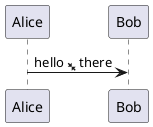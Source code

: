 {
  "sha1": "fsz8l2l83xmaa7t8fkh52mh0cgcaee0",
  "insertion": {
    "when": "2024-06-01T09:03:06.628Z",
    "user": "plantuml@gmail.com"
  }
}
@startuml
sprite foo1 <svg width="8" height="8" viewBox="0 0 8 8"><path d="M1 0l-1 1 1.5 1.5-1.5 1.5h4v-4l-1.5 1.5-1.5-1.5zm3 4v4l1.5-1.5 1.5 1.5 1-1-1.5-1.5 1.5-1.5h-4z" /></svg>

Alice->Bob : hello <$foo1> there

@enduml
